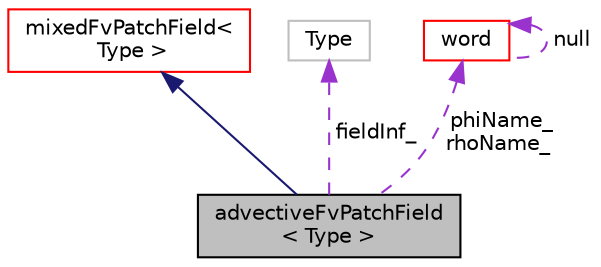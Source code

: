 digraph "advectiveFvPatchField&lt; Type &gt;"
{
  bgcolor="transparent";
  edge [fontname="Helvetica",fontsize="10",labelfontname="Helvetica",labelfontsize="10"];
  node [fontname="Helvetica",fontsize="10",shape=record];
  Node11 [label="advectiveFvPatchField\l\< Type \>",height=0.2,width=0.4,color="black", fillcolor="grey75", style="filled", fontcolor="black"];
  Node12 -> Node11 [dir="back",color="midnightblue",fontsize="10",style="solid",fontname="Helvetica"];
  Node12 [label="mixedFvPatchField\<\l Type \>",height=0.2,width=0.4,color="red",URL="$a22785.html",tooltip="This boundary condition provides a base class for &#39;mixed&#39; type boundary conditions, i.e. conditions that mix fixed value and patch-normal gradient conditions. "];
  Node21 -> Node11 [dir="back",color="darkorchid3",fontsize="10",style="dashed",label=" fieldInf_" ,fontname="Helvetica"];
  Node21 [label="Type",height=0.2,width=0.4,color="grey75"];
  Node22 -> Node11 [dir="back",color="darkorchid3",fontsize="10",style="dashed",label=" phiName_\nrhoName_" ,fontname="Helvetica"];
  Node22 [label="word",height=0.2,width=0.4,color="red",URL="$a29565.html",tooltip="A class for handling words, derived from string. "];
  Node22 -> Node22 [dir="back",color="darkorchid3",fontsize="10",style="dashed",label=" null" ,fontname="Helvetica"];
}
